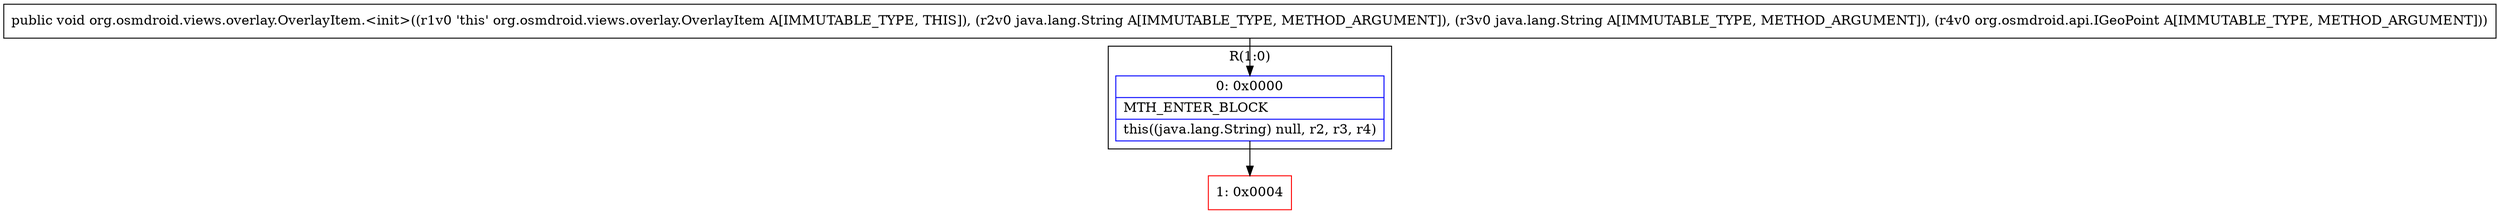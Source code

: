 digraph "CFG fororg.osmdroid.views.overlay.OverlayItem.\<init\>(Ljava\/lang\/String;Ljava\/lang\/String;Lorg\/osmdroid\/api\/IGeoPoint;)V" {
subgraph cluster_Region_593193483 {
label = "R(1:0)";
node [shape=record,color=blue];
Node_0 [shape=record,label="{0\:\ 0x0000|MTH_ENTER_BLOCK\l|this((java.lang.String) null, r2, r3, r4)\l}"];
}
Node_1 [shape=record,color=red,label="{1\:\ 0x0004}"];
MethodNode[shape=record,label="{public void org.osmdroid.views.overlay.OverlayItem.\<init\>((r1v0 'this' org.osmdroid.views.overlay.OverlayItem A[IMMUTABLE_TYPE, THIS]), (r2v0 java.lang.String A[IMMUTABLE_TYPE, METHOD_ARGUMENT]), (r3v0 java.lang.String A[IMMUTABLE_TYPE, METHOD_ARGUMENT]), (r4v0 org.osmdroid.api.IGeoPoint A[IMMUTABLE_TYPE, METHOD_ARGUMENT])) }"];
MethodNode -> Node_0;
Node_0 -> Node_1;
}

